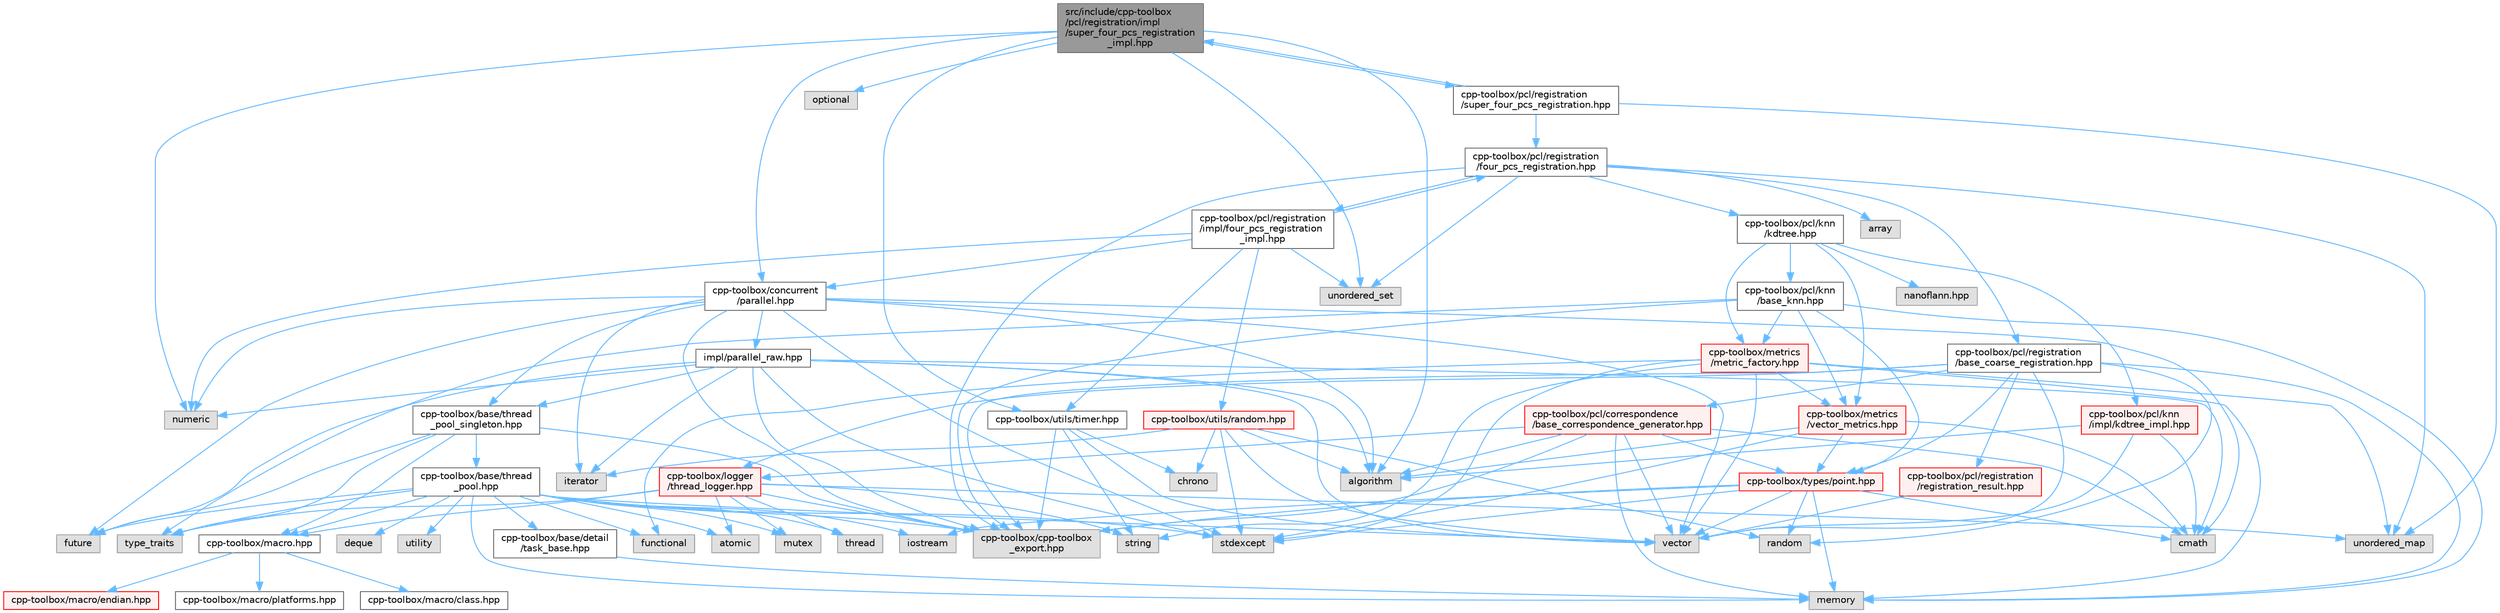 digraph "src/include/cpp-toolbox/pcl/registration/impl/super_four_pcs_registration_impl.hpp"
{
 // LATEX_PDF_SIZE
  bgcolor="transparent";
  edge [fontname=Helvetica,fontsize=10,labelfontname=Helvetica,labelfontsize=10];
  node [fontname=Helvetica,fontsize=10,shape=box,height=0.2,width=0.4];
  Node1 [id="Node000001",label="src/include/cpp-toolbox\l/pcl/registration/impl\l/super_four_pcs_registration\l_impl.hpp",height=0.2,width=0.4,color="gray40", fillcolor="grey60", style="filled", fontcolor="black",tooltip=" "];
  Node1 -> Node2 [id="edge1_Node000001_Node000002",color="steelblue1",style="solid",tooltip=" "];
  Node2 [id="Node000002",label="algorithm",height=0.2,width=0.4,color="grey60", fillcolor="#E0E0E0", style="filled",tooltip=" "];
  Node1 -> Node3 [id="edge2_Node000001_Node000003",color="steelblue1",style="solid",tooltip=" "];
  Node3 [id="Node000003",label="numeric",height=0.2,width=0.4,color="grey60", fillcolor="#E0E0E0", style="filled",tooltip=" "];
  Node1 -> Node4 [id="edge3_Node000001_Node000004",color="steelblue1",style="solid",tooltip=" "];
  Node4 [id="Node000004",label="optional",height=0.2,width=0.4,color="grey60", fillcolor="#E0E0E0", style="filled",tooltip=" "];
  Node1 -> Node5 [id="edge4_Node000001_Node000005",color="steelblue1",style="solid",tooltip=" "];
  Node5 [id="Node000005",label="unordered_set",height=0.2,width=0.4,color="grey60", fillcolor="#E0E0E0", style="filled",tooltip=" "];
  Node1 -> Node6 [id="edge5_Node000001_Node000006",color="steelblue1",style="solid",tooltip=" "];
  Node6 [id="Node000006",label="cpp-toolbox/concurrent\l/parallel.hpp",height=0.2,width=0.4,color="grey40", fillcolor="white", style="filled",URL="$parallel_8hpp.html",tooltip=" "];
  Node6 -> Node2 [id="edge6_Node000006_Node000002",color="steelblue1",style="solid",tooltip=" "];
  Node6 -> Node7 [id="edge7_Node000006_Node000007",color="steelblue1",style="solid",tooltip=" "];
  Node7 [id="Node000007",label="cmath",height=0.2,width=0.4,color="grey60", fillcolor="#E0E0E0", style="filled",tooltip=" "];
  Node6 -> Node8 [id="edge8_Node000006_Node000008",color="steelblue1",style="solid",tooltip=" "];
  Node8 [id="Node000008",label="future",height=0.2,width=0.4,color="grey60", fillcolor="#E0E0E0", style="filled",tooltip=" "];
  Node6 -> Node9 [id="edge9_Node000006_Node000009",color="steelblue1",style="solid",tooltip=" "];
  Node9 [id="Node000009",label="iterator",height=0.2,width=0.4,color="grey60", fillcolor="#E0E0E0", style="filled",tooltip=" "];
  Node6 -> Node3 [id="edge10_Node000006_Node000003",color="steelblue1",style="solid",tooltip=" "];
  Node6 -> Node10 [id="edge11_Node000006_Node000010",color="steelblue1",style="solid",tooltip=" "];
  Node10 [id="Node000010",label="stdexcept",height=0.2,width=0.4,color="grey60", fillcolor="#E0E0E0", style="filled",tooltip=" "];
  Node6 -> Node11 [id="edge12_Node000006_Node000011",color="steelblue1",style="solid",tooltip=" "];
  Node11 [id="Node000011",label="vector",height=0.2,width=0.4,color="grey60", fillcolor="#E0E0E0", style="filled",tooltip=" "];
  Node6 -> Node12 [id="edge13_Node000006_Node000012",color="steelblue1",style="solid",tooltip=" "];
  Node12 [id="Node000012",label="cpp-toolbox/cpp-toolbox\l_export.hpp",height=0.2,width=0.4,color="grey60", fillcolor="#E0E0E0", style="filled",tooltip=" "];
  Node6 -> Node13 [id="edge14_Node000006_Node000013",color="steelblue1",style="solid",tooltip=" "];
  Node13 [id="Node000013",label="cpp-toolbox/base/thread\l_pool_singleton.hpp",height=0.2,width=0.4,color="grey40", fillcolor="white", style="filled",URL="$thread__pool__singleton_8hpp.html",tooltip=" "];
  Node13 -> Node8 [id="edge15_Node000013_Node000008",color="steelblue1",style="solid",tooltip=" "];
  Node13 -> Node14 [id="edge16_Node000013_Node000014",color="steelblue1",style="solid",tooltip=" "];
  Node14 [id="Node000014",label="type_traits",height=0.2,width=0.4,color="grey60", fillcolor="#E0E0E0", style="filled",tooltip=" "];
  Node13 -> Node12 [id="edge17_Node000013_Node000012",color="steelblue1",style="solid",tooltip=" "];
  Node13 -> Node15 [id="edge18_Node000013_Node000015",color="steelblue1",style="solid",tooltip=" "];
  Node15 [id="Node000015",label="cpp-toolbox/macro.hpp",height=0.2,width=0.4,color="grey40", fillcolor="white", style="filled",URL="$macro_8hpp.html",tooltip="通用的编译器、平台、架构检测和实用宏定义 / Common macros for compiler, platform, architecture detection and utility macro..."];
  Node15 -> Node16 [id="edge19_Node000015_Node000016",color="steelblue1",style="solid",tooltip=" "];
  Node16 [id="Node000016",label="cpp-toolbox/macro/class.hpp",height=0.2,width=0.4,color="grey40", fillcolor="white", style="filled",URL="$class_8hpp.html",tooltip=" "];
  Node15 -> Node17 [id="edge20_Node000015_Node000017",color="steelblue1",style="solid",tooltip=" "];
  Node17 [id="Node000017",label="cpp-toolbox/macro/endian.hpp",height=0.2,width=0.4,color="red", fillcolor="#FFF0F0", style="filled",URL="$endian_8hpp.html",tooltip=" "];
  Node15 -> Node19 [id="edge21_Node000015_Node000019",color="steelblue1",style="solid",tooltip=" "];
  Node19 [id="Node000019",label="cpp-toolbox/macro/platforms.hpp",height=0.2,width=0.4,color="grey40", fillcolor="white", style="filled",URL="$platforms_8hpp.html",tooltip=" "];
  Node13 -> Node20 [id="edge22_Node000013_Node000020",color="steelblue1",style="solid",tooltip=" "];
  Node20 [id="Node000020",label="cpp-toolbox/base/thread\l_pool.hpp",height=0.2,width=0.4,color="grey40", fillcolor="white", style="filled",URL="$thread__pool_8hpp.html",tooltip=" "];
  Node20 -> Node21 [id="edge23_Node000020_Node000021",color="steelblue1",style="solid",tooltip=" "];
  Node21 [id="Node000021",label="atomic",height=0.2,width=0.4,color="grey60", fillcolor="#E0E0E0", style="filled",tooltip=" "];
  Node20 -> Node22 [id="edge24_Node000020_Node000022",color="steelblue1",style="solid",tooltip=" "];
  Node22 [id="Node000022",label="deque",height=0.2,width=0.4,color="grey60", fillcolor="#E0E0E0", style="filled",tooltip=" "];
  Node20 -> Node23 [id="edge25_Node000020_Node000023",color="steelblue1",style="solid",tooltip=" "];
  Node23 [id="Node000023",label="functional",height=0.2,width=0.4,color="grey60", fillcolor="#E0E0E0", style="filled",tooltip=" "];
  Node20 -> Node8 [id="edge26_Node000020_Node000008",color="steelblue1",style="solid",tooltip=" "];
  Node20 -> Node24 [id="edge27_Node000020_Node000024",color="steelblue1",style="solid",tooltip=" "];
  Node24 [id="Node000024",label="iostream",height=0.2,width=0.4,color="grey60", fillcolor="#E0E0E0", style="filled",tooltip=" "];
  Node20 -> Node25 [id="edge28_Node000020_Node000025",color="steelblue1",style="solid",tooltip=" "];
  Node25 [id="Node000025",label="memory",height=0.2,width=0.4,color="grey60", fillcolor="#E0E0E0", style="filled",tooltip=" "];
  Node20 -> Node26 [id="edge29_Node000020_Node000026",color="steelblue1",style="solid",tooltip=" "];
  Node26 [id="Node000026",label="mutex",height=0.2,width=0.4,color="grey60", fillcolor="#E0E0E0", style="filled",tooltip=" "];
  Node20 -> Node10 [id="edge30_Node000020_Node000010",color="steelblue1",style="solid",tooltip=" "];
  Node20 -> Node27 [id="edge31_Node000020_Node000027",color="steelblue1",style="solid",tooltip=" "];
  Node27 [id="Node000027",label="thread",height=0.2,width=0.4,color="grey60", fillcolor="#E0E0E0", style="filled",tooltip=" "];
  Node20 -> Node14 [id="edge32_Node000020_Node000014",color="steelblue1",style="solid",tooltip=" "];
  Node20 -> Node28 [id="edge33_Node000020_Node000028",color="steelblue1",style="solid",tooltip=" "];
  Node28 [id="Node000028",label="utility",height=0.2,width=0.4,color="grey60", fillcolor="#E0E0E0", style="filled",tooltip=" "];
  Node20 -> Node11 [id="edge34_Node000020_Node000011",color="steelblue1",style="solid",tooltip=" "];
  Node20 -> Node29 [id="edge35_Node000020_Node000029",color="steelblue1",style="solid",tooltip=" "];
  Node29 [id="Node000029",label="cpp-toolbox/base/detail\l/task_base.hpp",height=0.2,width=0.4,color="grey40", fillcolor="white", style="filled",URL="$task__base_8hpp.html",tooltip=" "];
  Node29 -> Node25 [id="edge36_Node000029_Node000025",color="steelblue1",style="solid",tooltip=" "];
  Node20 -> Node12 [id="edge37_Node000020_Node000012",color="steelblue1",style="solid",tooltip=" "];
  Node20 -> Node15 [id="edge38_Node000020_Node000015",color="steelblue1",style="solid",tooltip=" "];
  Node6 -> Node30 [id="edge39_Node000006_Node000030",color="steelblue1",style="solid",tooltip=" "];
  Node30 [id="Node000030",label="impl/parallel_raw.hpp",height=0.2,width=0.4,color="grey40", fillcolor="white", style="filled",URL="$parallel__raw_8hpp.html",tooltip=" "];
  Node30 -> Node2 [id="edge40_Node000030_Node000002",color="steelblue1",style="solid",tooltip=" "];
  Node30 -> Node7 [id="edge41_Node000030_Node000007",color="steelblue1",style="solid",tooltip=" "];
  Node30 -> Node8 [id="edge42_Node000030_Node000008",color="steelblue1",style="solid",tooltip=" "];
  Node30 -> Node9 [id="edge43_Node000030_Node000009",color="steelblue1",style="solid",tooltip=" "];
  Node30 -> Node3 [id="edge44_Node000030_Node000003",color="steelblue1",style="solid",tooltip=" "];
  Node30 -> Node10 [id="edge45_Node000030_Node000010",color="steelblue1",style="solid",tooltip=" "];
  Node30 -> Node11 [id="edge46_Node000030_Node000011",color="steelblue1",style="solid",tooltip=" "];
  Node30 -> Node13 [id="edge47_Node000030_Node000013",color="steelblue1",style="solid",tooltip=" "];
  Node30 -> Node12 [id="edge48_Node000030_Node000012",color="steelblue1",style="solid",tooltip=" "];
  Node1 -> Node31 [id="edge49_Node000001_Node000031",color="steelblue1",style="solid",tooltip=" "];
  Node31 [id="Node000031",label="cpp-toolbox/pcl/registration\l/super_four_pcs_registration.hpp",height=0.2,width=0.4,color="grey40", fillcolor="white", style="filled",URL="$super__four__pcs__registration_8hpp.html",tooltip=" "];
  Node31 -> Node32 [id="edge50_Node000031_Node000032",color="steelblue1",style="solid",tooltip=" "];
  Node32 [id="Node000032",label="unordered_map",height=0.2,width=0.4,color="grey60", fillcolor="#E0E0E0", style="filled",tooltip=" "];
  Node31 -> Node33 [id="edge51_Node000031_Node000033",color="steelblue1",style="solid",tooltip=" "];
  Node33 [id="Node000033",label="cpp-toolbox/pcl/registration\l/four_pcs_registration.hpp",height=0.2,width=0.4,color="grey40", fillcolor="white", style="filled",URL="$four__pcs__registration_8hpp.html",tooltip=" "];
  Node33 -> Node34 [id="edge52_Node000033_Node000034",color="steelblue1",style="solid",tooltip=" "];
  Node34 [id="Node000034",label="array",height=0.2,width=0.4,color="grey60", fillcolor="#E0E0E0", style="filled",tooltip=" "];
  Node33 -> Node32 [id="edge53_Node000033_Node000032",color="steelblue1",style="solid",tooltip=" "];
  Node33 -> Node5 [id="edge54_Node000033_Node000005",color="steelblue1",style="solid",tooltip=" "];
  Node33 -> Node12 [id="edge55_Node000033_Node000012",color="steelblue1",style="solid",tooltip=" "];
  Node33 -> Node35 [id="edge56_Node000033_Node000035",color="steelblue1",style="solid",tooltip=" "];
  Node35 [id="Node000035",label="cpp-toolbox/pcl/knn\l/kdtree.hpp",height=0.2,width=0.4,color="grey40", fillcolor="white", style="filled",URL="$kdtree_8hpp.html",tooltip=" "];
  Node35 -> Node36 [id="edge57_Node000035_Node000036",color="steelblue1",style="solid",tooltip=" "];
  Node36 [id="Node000036",label="cpp-toolbox/pcl/knn\l/base_knn.hpp",height=0.2,width=0.4,color="grey40", fillcolor="white", style="filled",URL="$base__knn_8hpp.html",tooltip=" "];
  Node36 -> Node25 [id="edge58_Node000036_Node000025",color="steelblue1",style="solid",tooltip=" "];
  Node36 -> Node14 [id="edge59_Node000036_Node000014",color="steelblue1",style="solid",tooltip=" "];
  Node36 -> Node12 [id="edge60_Node000036_Node000012",color="steelblue1",style="solid",tooltip=" "];
  Node36 -> Node37 [id="edge61_Node000036_Node000037",color="steelblue1",style="solid",tooltip=" "];
  Node37 [id="Node000037",label="cpp-toolbox/types/point.hpp",height=0.2,width=0.4,color="red", fillcolor="#FFF0F0", style="filled",URL="$point_8hpp.html",tooltip=" "];
  Node37 -> Node7 [id="edge62_Node000037_Node000007",color="steelblue1",style="solid",tooltip=" "];
  Node37 -> Node24 [id="edge63_Node000037_Node000024",color="steelblue1",style="solid",tooltip=" "];
  Node37 -> Node25 [id="edge64_Node000037_Node000025",color="steelblue1",style="solid",tooltip=" "];
  Node37 -> Node40 [id="edge65_Node000037_Node000040",color="steelblue1",style="solid",tooltip=" "];
  Node40 [id="Node000040",label="random",height=0.2,width=0.4,color="grey60", fillcolor="#E0E0E0", style="filled",tooltip=" "];
  Node37 -> Node10 [id="edge66_Node000037_Node000010",color="steelblue1",style="solid",tooltip=" "];
  Node37 -> Node11 [id="edge67_Node000037_Node000011",color="steelblue1",style="solid",tooltip=" "];
  Node37 -> Node12 [id="edge68_Node000037_Node000012",color="steelblue1",style="solid",tooltip=" "];
  Node36 -> Node46 [id="edge69_Node000036_Node000046",color="steelblue1",style="solid",tooltip=" "];
  Node46 [id="Node000046",label="cpp-toolbox/metrics\l/vector_metrics.hpp",height=0.2,width=0.4,color="red", fillcolor="#FFF0F0", style="filled",URL="$vector__metrics_8hpp.html",tooltip=" "];
  Node46 -> Node2 [id="edge70_Node000046_Node000002",color="steelblue1",style="solid",tooltip=" "];
  Node46 -> Node7 [id="edge71_Node000046_Node000007",color="steelblue1",style="solid",tooltip=" "];
  Node46 -> Node10 [id="edge72_Node000046_Node000010",color="steelblue1",style="solid",tooltip=" "];
  Node46 -> Node37 [id="edge73_Node000046_Node000037",color="steelblue1",style="solid",tooltip=" "];
  Node36 -> Node50 [id="edge74_Node000036_Node000050",color="steelblue1",style="solid",tooltip=" "];
  Node50 [id="Node000050",label="cpp-toolbox/metrics\l/metric_factory.hpp",height=0.2,width=0.4,color="red", fillcolor="#FFF0F0", style="filled",URL="$metric__factory_8hpp.html",tooltip=" "];
  Node50 -> Node25 [id="edge75_Node000050_Node000025",color="steelblue1",style="solid",tooltip=" "];
  Node50 -> Node42 [id="edge76_Node000050_Node000042",color="steelblue1",style="solid",tooltip=" "];
  Node42 [id="Node000042",label="string",height=0.2,width=0.4,color="grey60", fillcolor="#E0E0E0", style="filled",tooltip=" "];
  Node50 -> Node32 [id="edge77_Node000050_Node000032",color="steelblue1",style="solid",tooltip=" "];
  Node50 -> Node23 [id="edge78_Node000050_Node000023",color="steelblue1",style="solid",tooltip=" "];
  Node50 -> Node10 [id="edge79_Node000050_Node000010",color="steelblue1",style="solid",tooltip=" "];
  Node50 -> Node11 [id="edge80_Node000050_Node000011",color="steelblue1",style="solid",tooltip=" "];
  Node50 -> Node46 [id="edge81_Node000050_Node000046",color="steelblue1",style="solid",tooltip=" "];
  Node35 -> Node50 [id="edge82_Node000035_Node000050",color="steelblue1",style="solid",tooltip=" "];
  Node35 -> Node46 [id="edge83_Node000035_Node000046",color="steelblue1",style="solid",tooltip=" "];
  Node35 -> Node55 [id="edge84_Node000035_Node000055",color="steelblue1",style="solid",tooltip=" "];
  Node55 [id="Node000055",label="nanoflann.hpp",height=0.2,width=0.4,color="grey60", fillcolor="#E0E0E0", style="filled",tooltip=" "];
  Node35 -> Node56 [id="edge85_Node000035_Node000056",color="steelblue1",style="solid",tooltip=" "];
  Node56 [id="Node000056",label="cpp-toolbox/pcl/knn\l/impl/kdtree_impl.hpp",height=0.2,width=0.4,color="red", fillcolor="#FFF0F0", style="filled",URL="$kdtree__impl_8hpp.html",tooltip=" "];
  Node56 -> Node2 [id="edge86_Node000056_Node000002",color="steelblue1",style="solid",tooltip=" "];
  Node56 -> Node7 [id="edge87_Node000056_Node000007",color="steelblue1",style="solid",tooltip=" "];
  Node56 -> Node11 [id="edge88_Node000056_Node000011",color="steelblue1",style="solid",tooltip=" "];
  Node33 -> Node60 [id="edge89_Node000033_Node000060",color="steelblue1",style="solid",tooltip=" "];
  Node60 [id="Node000060",label="cpp-toolbox/pcl/registration\l/base_coarse_registration.hpp",height=0.2,width=0.4,color="grey40", fillcolor="white", style="filled",URL="$base__coarse__registration_8hpp.html",tooltip=" "];
  Node60 -> Node25 [id="edge90_Node000060_Node000025",color="steelblue1",style="solid",tooltip=" "];
  Node60 -> Node11 [id="edge91_Node000060_Node000011",color="steelblue1",style="solid",tooltip=" "];
  Node60 -> Node40 [id="edge92_Node000060_Node000040",color="steelblue1",style="solid",tooltip=" "];
  Node60 -> Node12 [id="edge93_Node000060_Node000012",color="steelblue1",style="solid",tooltip=" "];
  Node60 -> Node61 [id="edge94_Node000060_Node000061",color="steelblue1",style="solid",tooltip=" "];
  Node61 [id="Node000061",label="cpp-toolbox/pcl/correspondence\l/base_correspondence_generator.hpp",height=0.2,width=0.4,color="red", fillcolor="#FFF0F0", style="filled",URL="$base__correspondence__generator_8hpp.html",tooltip=" "];
  Node61 -> Node25 [id="edge95_Node000061_Node000025",color="steelblue1",style="solid",tooltip=" "];
  Node61 -> Node11 [id="edge96_Node000061_Node000011",color="steelblue1",style="solid",tooltip=" "];
  Node61 -> Node2 [id="edge97_Node000061_Node000002",color="steelblue1",style="solid",tooltip=" "];
  Node61 -> Node7 [id="edge98_Node000061_Node000007",color="steelblue1",style="solid",tooltip=" "];
  Node61 -> Node37 [id="edge99_Node000061_Node000037",color="steelblue1",style="solid",tooltip=" "];
  Node61 -> Node12 [id="edge100_Node000061_Node000012",color="steelblue1",style="solid",tooltip=" "];
  Node61 -> Node63 [id="edge101_Node000061_Node000063",color="steelblue1",style="solid",tooltip=" "];
  Node63 [id="Node000063",label="cpp-toolbox/logger\l/thread_logger.hpp",height=0.2,width=0.4,color="red", fillcolor="#FFF0F0", style="filled",URL="$thread__logger_8hpp.html",tooltip=" "];
  Node63 -> Node21 [id="edge102_Node000063_Node000021",color="steelblue1",style="solid",tooltip=" "];
  Node63 -> Node26 [id="edge103_Node000063_Node000026",color="steelblue1",style="solid",tooltip=" "];
  Node63 -> Node42 [id="edge104_Node000063_Node000042",color="steelblue1",style="solid",tooltip=" "];
  Node63 -> Node27 [id="edge105_Node000063_Node000027",color="steelblue1",style="solid",tooltip=" "];
  Node63 -> Node14 [id="edge106_Node000063_Node000014",color="steelblue1",style="solid",tooltip=" "];
  Node63 -> Node32 [id="edge107_Node000063_Node000032",color="steelblue1",style="solid",tooltip=" "];
  Node63 -> Node12 [id="edge108_Node000063_Node000012",color="steelblue1",style="solid",tooltip=" "];
  Node63 -> Node15 [id="edge109_Node000063_Node000015",color="steelblue1",style="solid",tooltip=" "];
  Node60 -> Node71 [id="edge110_Node000060_Node000071",color="steelblue1",style="solid",tooltip=" "];
  Node71 [id="Node000071",label="cpp-toolbox/pcl/registration\l/registration_result.hpp",height=0.2,width=0.4,color="red", fillcolor="#FFF0F0", style="filled",URL="$registration__result_8hpp.html",tooltip=" "];
  Node71 -> Node11 [id="edge111_Node000071_Node000011",color="steelblue1",style="solid",tooltip=" "];
  Node60 -> Node37 [id="edge112_Node000060_Node000037",color="steelblue1",style="solid",tooltip=" "];
  Node60 -> Node63 [id="edge113_Node000060_Node000063",color="steelblue1",style="solid",tooltip=" "];
  Node33 -> Node73 [id="edge114_Node000033_Node000073",color="steelblue1",style="solid",tooltip=" "];
  Node73 [id="Node000073",label="cpp-toolbox/pcl/registration\l/impl/four_pcs_registration\l_impl.hpp",height=0.2,width=0.4,color="grey40", fillcolor="white", style="filled",URL="$four__pcs__registration__impl_8hpp.html",tooltip=" "];
  Node73 -> Node3 [id="edge115_Node000073_Node000003",color="steelblue1",style="solid",tooltip=" "];
  Node73 -> Node5 [id="edge116_Node000073_Node000005",color="steelblue1",style="solid",tooltip=" "];
  Node73 -> Node6 [id="edge117_Node000073_Node000006",color="steelblue1",style="solid",tooltip=" "];
  Node73 -> Node33 [id="edge118_Node000073_Node000033",color="steelblue1",style="solid",tooltip=" "];
  Node73 -> Node74 [id="edge119_Node000073_Node000074",color="steelblue1",style="solid",tooltip=" "];
  Node74 [id="Node000074",label="cpp-toolbox/utils/random.hpp",height=0.2,width=0.4,color="red", fillcolor="#FFF0F0", style="filled",URL="$random_8hpp.html",tooltip=" "];
  Node74 -> Node2 [id="edge120_Node000074_Node000002",color="steelblue1",style="solid",tooltip=" "];
  Node74 -> Node69 [id="edge121_Node000074_Node000069",color="steelblue1",style="solid",tooltip=" "];
  Node69 [id="Node000069",label="chrono",height=0.2,width=0.4,color="grey60", fillcolor="#E0E0E0", style="filled",tooltip=" "];
  Node74 -> Node9 [id="edge122_Node000074_Node000009",color="steelblue1",style="solid",tooltip=" "];
  Node74 -> Node40 [id="edge123_Node000074_Node000040",color="steelblue1",style="solid",tooltip=" "];
  Node74 -> Node10 [id="edge124_Node000074_Node000010",color="steelblue1",style="solid",tooltip=" "];
  Node74 -> Node11 [id="edge125_Node000074_Node000011",color="steelblue1",style="solid",tooltip=" "];
  Node73 -> Node76 [id="edge126_Node000073_Node000076",color="steelblue1",style="solid",tooltip=" "];
  Node76 [id="Node000076",label="cpp-toolbox/utils/timer.hpp",height=0.2,width=0.4,color="grey40", fillcolor="white", style="filled",URL="$timer_8hpp.html",tooltip=" "];
  Node76 -> Node69 [id="edge127_Node000076_Node000069",color="steelblue1",style="solid",tooltip=" "];
  Node76 -> Node42 [id="edge128_Node000076_Node000042",color="steelblue1",style="solid",tooltip=" "];
  Node76 -> Node11 [id="edge129_Node000076_Node000011",color="steelblue1",style="solid",tooltip=" "];
  Node76 -> Node12 [id="edge130_Node000076_Node000012",color="steelblue1",style="solid",tooltip=" "];
  Node31 -> Node1 [id="edge131_Node000031_Node000001",color="steelblue1",style="solid",tooltip=" "];
  Node1 -> Node76 [id="edge132_Node000001_Node000076",color="steelblue1",style="solid",tooltip=" "];
}
